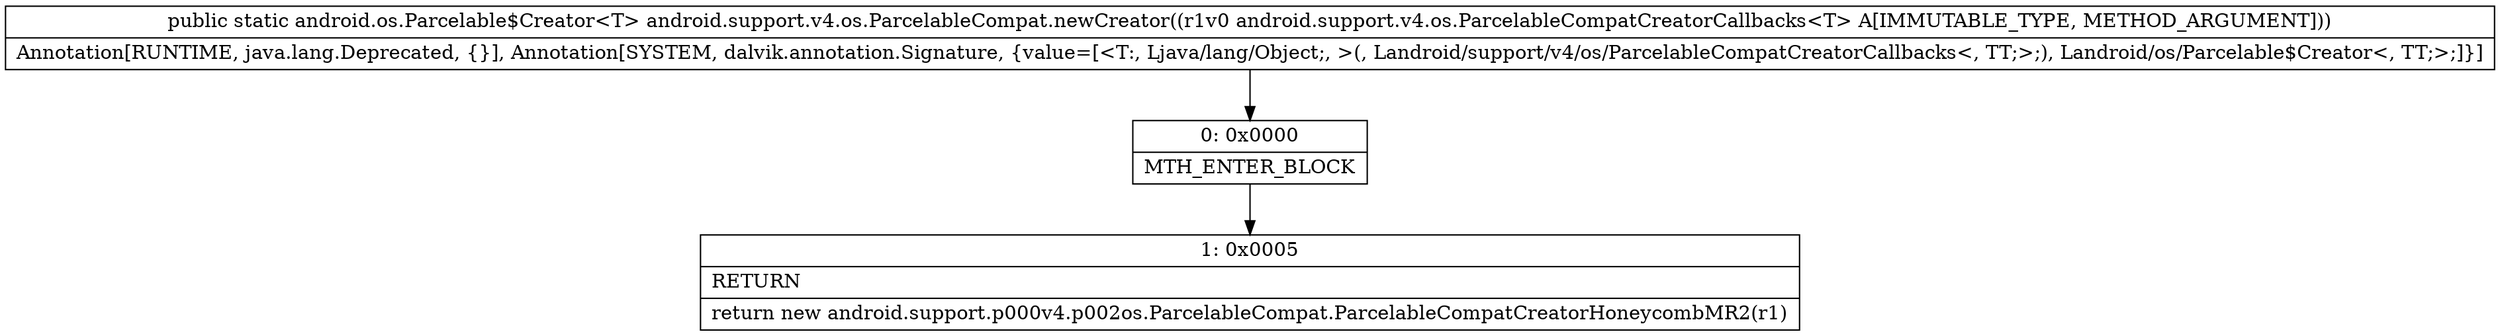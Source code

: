 digraph "CFG forandroid.support.v4.os.ParcelableCompat.newCreator(Landroid\/support\/v4\/os\/ParcelableCompatCreatorCallbacks;)Landroid\/os\/Parcelable$Creator;" {
Node_0 [shape=record,label="{0\:\ 0x0000|MTH_ENTER_BLOCK\l}"];
Node_1 [shape=record,label="{1\:\ 0x0005|RETURN\l|return new android.support.p000v4.p002os.ParcelableCompat.ParcelableCompatCreatorHoneycombMR2(r1)\l}"];
MethodNode[shape=record,label="{public static android.os.Parcelable$Creator\<T\> android.support.v4.os.ParcelableCompat.newCreator((r1v0 android.support.v4.os.ParcelableCompatCreatorCallbacks\<T\> A[IMMUTABLE_TYPE, METHOD_ARGUMENT]))  | Annotation[RUNTIME, java.lang.Deprecated, \{\}], Annotation[SYSTEM, dalvik.annotation.Signature, \{value=[\<T:, Ljava\/lang\/Object;, \>(, Landroid\/support\/v4\/os\/ParcelableCompatCreatorCallbacks\<, TT;\>;), Landroid\/os\/Parcelable$Creator\<, TT;\>;]\}]\l}"];
MethodNode -> Node_0;
Node_0 -> Node_1;
}


